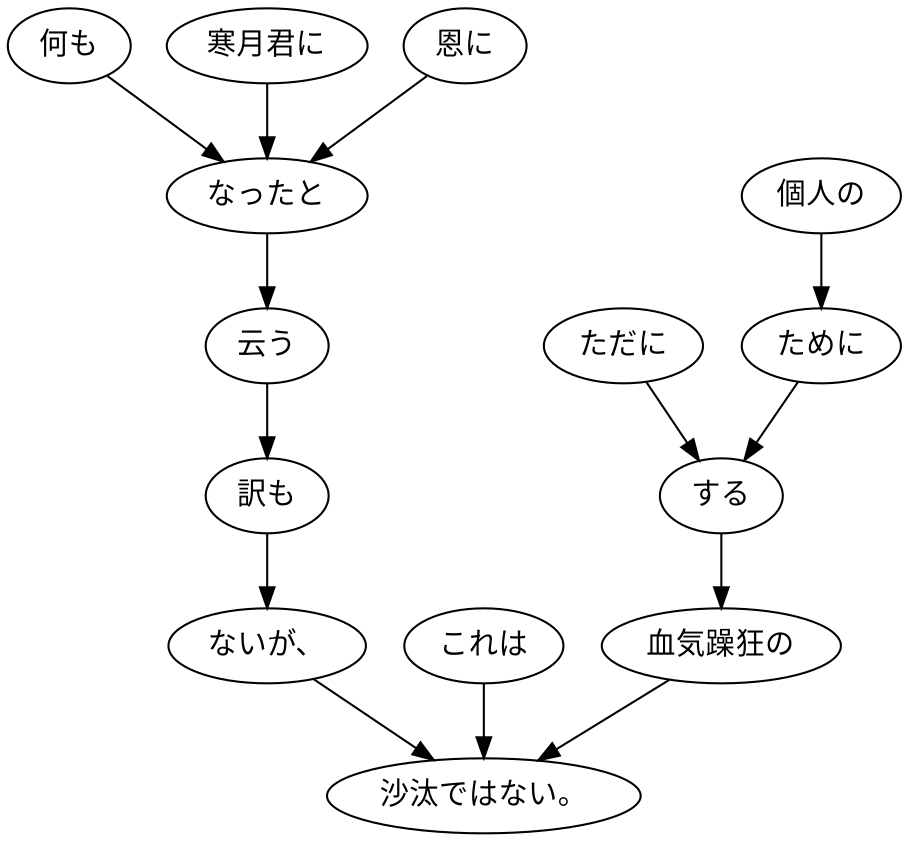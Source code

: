 digraph graph1795 {
	node0 [label="何も"];
	node1 [label="寒月君に"];
	node2 [label="恩に"];
	node3 [label="なったと"];
	node4 [label="云う"];
	node5 [label="訳も"];
	node6 [label="ないが、"];
	node7 [label="これは"];
	node8 [label="ただに"];
	node9 [label="個人の"];
	node10 [label="ために"];
	node11 [label="する"];
	node12 [label="血気躁狂の"];
	node13 [label="沙汰ではない。"];
	node0 -> node3;
	node1 -> node3;
	node2 -> node3;
	node3 -> node4;
	node4 -> node5;
	node5 -> node6;
	node6 -> node13;
	node7 -> node13;
	node8 -> node11;
	node9 -> node10;
	node10 -> node11;
	node11 -> node12;
	node12 -> node13;
}
